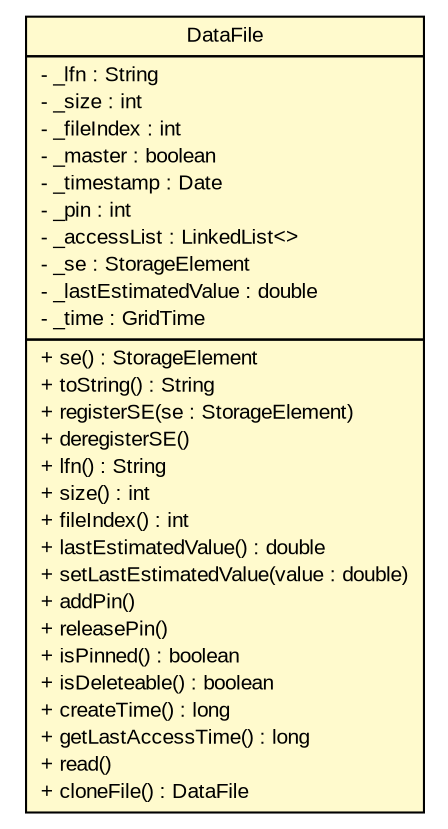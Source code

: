 #!/usr/local/bin/dot
#
# Class diagram 
# Generated by UMLGraph version R5_7_2-3-gee82a7 (http://www.umlgraph.org/)
#

digraph G {
	edge [fontname="arial",fontsize=10,labelfontname="arial",labelfontsize=10];
	node [fontname="arial",fontsize=10,shape=plaintext];
	nodesep=0.25;
	ranksep=0.5;
	// org.edg.data.replication.optorsim.infrastructure.DataFile
	c3615 [label=<<table title="org.edg.data.replication.optorsim.infrastructure.DataFile" border="0" cellborder="1" cellspacing="0" cellpadding="2" port="p" bgcolor="lemonChiffon" href="./DataFile.html">
		<tr><td><table border="0" cellspacing="0" cellpadding="1">
<tr><td align="center" balign="center"> DataFile </td></tr>
		</table></td></tr>
		<tr><td><table border="0" cellspacing="0" cellpadding="1">
<tr><td align="left" balign="left"> - _lfn : String </td></tr>
<tr><td align="left" balign="left"> - _size : int </td></tr>
<tr><td align="left" balign="left"> - _fileIndex : int </td></tr>
<tr><td align="left" balign="left"> - _master : boolean </td></tr>
<tr><td align="left" balign="left"> - _timestamp : Date </td></tr>
<tr><td align="left" balign="left"> - _pin : int </td></tr>
<tr><td align="left" balign="left"> - _accessList : LinkedList&lt;&gt; </td></tr>
<tr><td align="left" balign="left"> - _se : StorageElement </td></tr>
<tr><td align="left" balign="left"> - _lastEstimatedValue : double </td></tr>
<tr><td align="left" balign="left"> - _time : GridTime </td></tr>
		</table></td></tr>
		<tr><td><table border="0" cellspacing="0" cellpadding="1">
<tr><td align="left" balign="left"> + se() : StorageElement </td></tr>
<tr><td align="left" balign="left"> + toString() : String </td></tr>
<tr><td align="left" balign="left"> + registerSE(se : StorageElement) </td></tr>
<tr><td align="left" balign="left"> + deregisterSE() </td></tr>
<tr><td align="left" balign="left"> + lfn() : String </td></tr>
<tr><td align="left" balign="left"> + size() : int </td></tr>
<tr><td align="left" balign="left"> + fileIndex() : int </td></tr>
<tr><td align="left" balign="left"> + lastEstimatedValue() : double </td></tr>
<tr><td align="left" balign="left"> + setLastEstimatedValue(value : double) </td></tr>
<tr><td align="left" balign="left"> + addPin() </td></tr>
<tr><td align="left" balign="left"> + releasePin() </td></tr>
<tr><td align="left" balign="left"> + isPinned() : boolean </td></tr>
<tr><td align="left" balign="left"> + isDeleteable() : boolean </td></tr>
<tr><td align="left" balign="left"> + createTime() : long </td></tr>
<tr><td align="left" balign="left"> + getLastAccessTime() : long </td></tr>
<tr><td align="left" balign="left"> + read() </td></tr>
<tr><td align="left" balign="left"> + cloneFile() : DataFile </td></tr>
		</table></td></tr>
		</table>>, URL="./DataFile.html", fontname="arial", fontcolor="black", fontsize=10.0];
}

